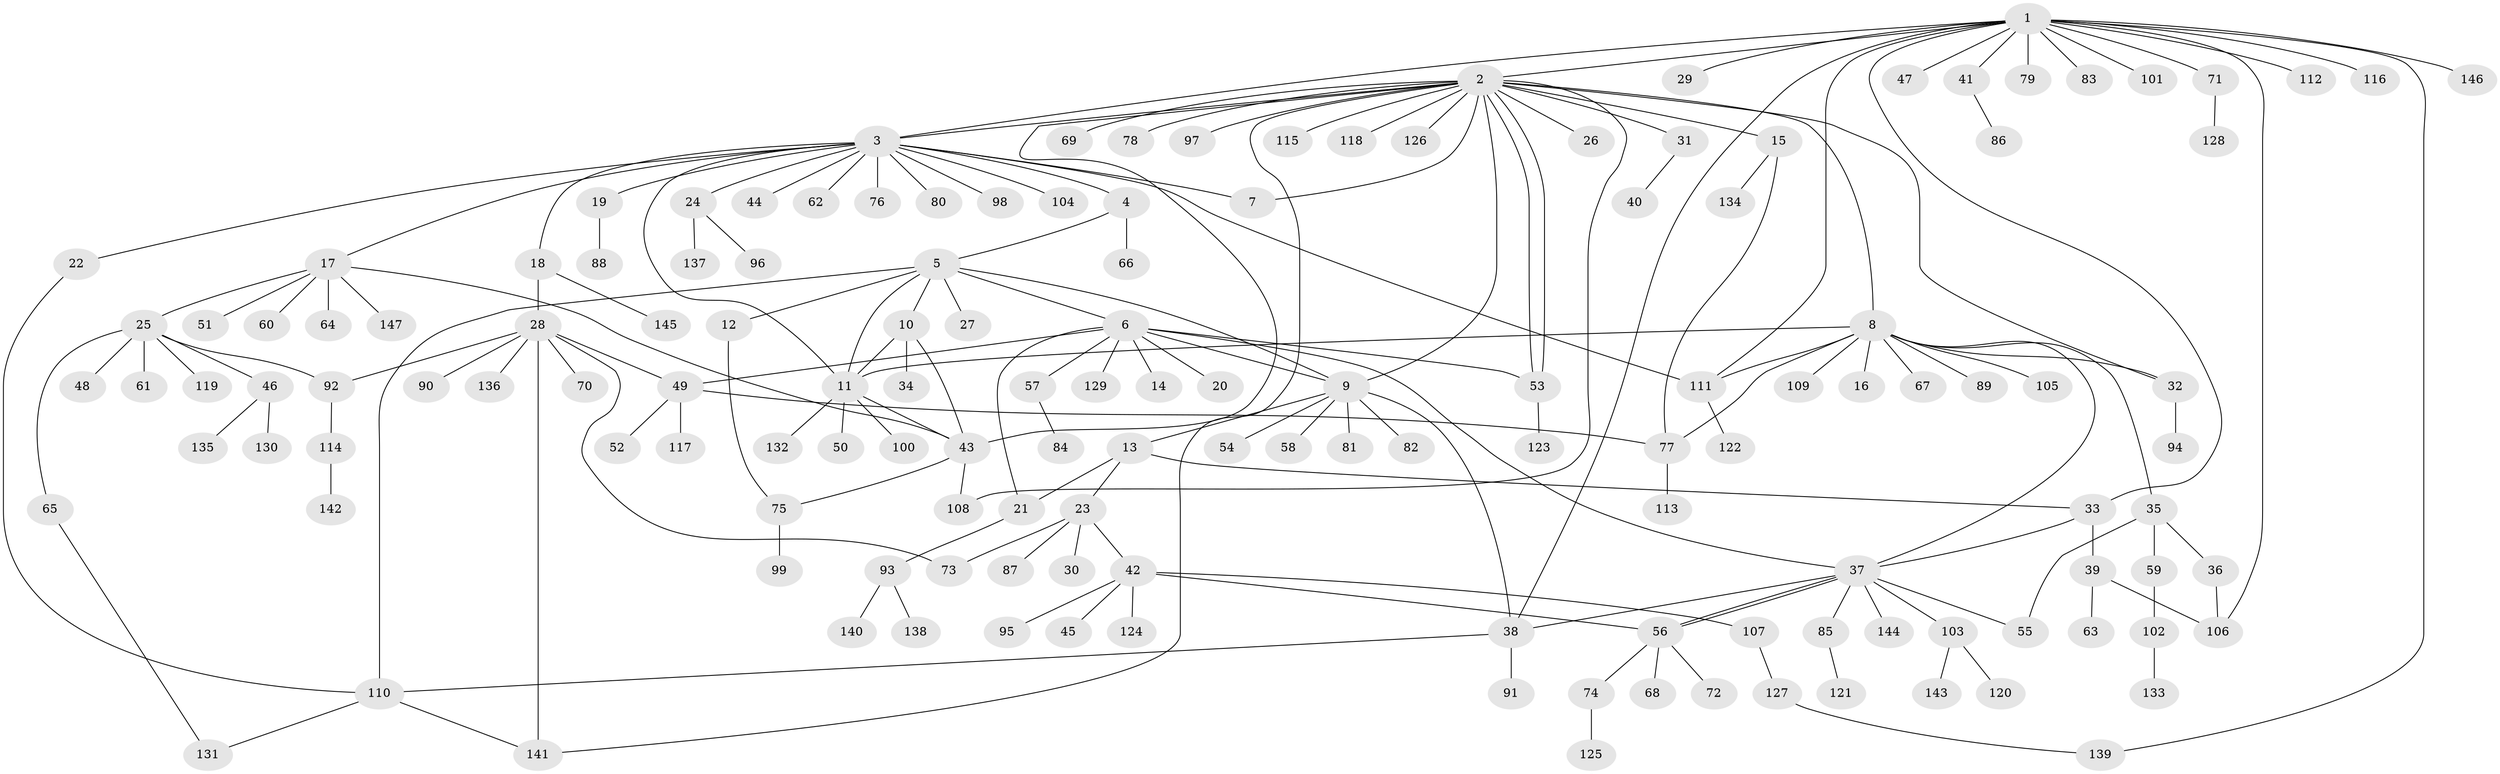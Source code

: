 // Generated by graph-tools (version 1.1) at 2025/14/03/09/25 04:14:36]
// undirected, 147 vertices, 185 edges
graph export_dot {
graph [start="1"]
  node [color=gray90,style=filled];
  1;
  2;
  3;
  4;
  5;
  6;
  7;
  8;
  9;
  10;
  11;
  12;
  13;
  14;
  15;
  16;
  17;
  18;
  19;
  20;
  21;
  22;
  23;
  24;
  25;
  26;
  27;
  28;
  29;
  30;
  31;
  32;
  33;
  34;
  35;
  36;
  37;
  38;
  39;
  40;
  41;
  42;
  43;
  44;
  45;
  46;
  47;
  48;
  49;
  50;
  51;
  52;
  53;
  54;
  55;
  56;
  57;
  58;
  59;
  60;
  61;
  62;
  63;
  64;
  65;
  66;
  67;
  68;
  69;
  70;
  71;
  72;
  73;
  74;
  75;
  76;
  77;
  78;
  79;
  80;
  81;
  82;
  83;
  84;
  85;
  86;
  87;
  88;
  89;
  90;
  91;
  92;
  93;
  94;
  95;
  96;
  97;
  98;
  99;
  100;
  101;
  102;
  103;
  104;
  105;
  106;
  107;
  108;
  109;
  110;
  111;
  112;
  113;
  114;
  115;
  116;
  117;
  118;
  119;
  120;
  121;
  122;
  123;
  124;
  125;
  126;
  127;
  128;
  129;
  130;
  131;
  132;
  133;
  134;
  135;
  136;
  137;
  138;
  139;
  140;
  141;
  142;
  143;
  144;
  145;
  146;
  147;
  1 -- 2;
  1 -- 3;
  1 -- 29;
  1 -- 33;
  1 -- 38;
  1 -- 41;
  1 -- 47;
  1 -- 71;
  1 -- 79;
  1 -- 83;
  1 -- 101;
  1 -- 106;
  1 -- 111;
  1 -- 112;
  1 -- 116;
  1 -- 139;
  1 -- 146;
  2 -- 3;
  2 -- 7;
  2 -- 8;
  2 -- 9;
  2 -- 15;
  2 -- 26;
  2 -- 31;
  2 -- 32;
  2 -- 43;
  2 -- 53;
  2 -- 53;
  2 -- 69;
  2 -- 78;
  2 -- 97;
  2 -- 108;
  2 -- 115;
  2 -- 118;
  2 -- 126;
  2 -- 141;
  3 -- 4;
  3 -- 7;
  3 -- 11;
  3 -- 17;
  3 -- 18;
  3 -- 19;
  3 -- 22;
  3 -- 24;
  3 -- 44;
  3 -- 62;
  3 -- 76;
  3 -- 80;
  3 -- 98;
  3 -- 104;
  3 -- 111;
  4 -- 5;
  4 -- 66;
  5 -- 6;
  5 -- 9;
  5 -- 10;
  5 -- 11;
  5 -- 12;
  5 -- 27;
  5 -- 110;
  6 -- 9;
  6 -- 14;
  6 -- 20;
  6 -- 21;
  6 -- 37;
  6 -- 49;
  6 -- 53;
  6 -- 57;
  6 -- 129;
  8 -- 11;
  8 -- 16;
  8 -- 32;
  8 -- 35;
  8 -- 37;
  8 -- 67;
  8 -- 77;
  8 -- 89;
  8 -- 105;
  8 -- 109;
  8 -- 111;
  9 -- 13;
  9 -- 38;
  9 -- 54;
  9 -- 58;
  9 -- 81;
  9 -- 82;
  10 -- 11;
  10 -- 34;
  10 -- 43;
  11 -- 43;
  11 -- 50;
  11 -- 100;
  11 -- 132;
  12 -- 75;
  13 -- 21;
  13 -- 23;
  13 -- 33;
  15 -- 77;
  15 -- 134;
  17 -- 25;
  17 -- 43;
  17 -- 51;
  17 -- 60;
  17 -- 64;
  17 -- 147;
  18 -- 28;
  18 -- 145;
  19 -- 88;
  21 -- 93;
  22 -- 110;
  23 -- 30;
  23 -- 42;
  23 -- 73;
  23 -- 87;
  24 -- 96;
  24 -- 137;
  25 -- 46;
  25 -- 48;
  25 -- 61;
  25 -- 65;
  25 -- 92;
  25 -- 119;
  28 -- 49;
  28 -- 70;
  28 -- 73;
  28 -- 90;
  28 -- 92;
  28 -- 136;
  28 -- 141;
  31 -- 40;
  32 -- 94;
  33 -- 37;
  33 -- 39;
  35 -- 36;
  35 -- 55;
  35 -- 59;
  36 -- 106;
  37 -- 38;
  37 -- 55;
  37 -- 56;
  37 -- 56;
  37 -- 85;
  37 -- 103;
  37 -- 144;
  38 -- 91;
  38 -- 110;
  39 -- 63;
  39 -- 106;
  41 -- 86;
  42 -- 45;
  42 -- 56;
  42 -- 95;
  42 -- 107;
  42 -- 124;
  43 -- 75;
  43 -- 108;
  46 -- 130;
  46 -- 135;
  49 -- 52;
  49 -- 77;
  49 -- 117;
  53 -- 123;
  56 -- 68;
  56 -- 72;
  56 -- 74;
  57 -- 84;
  59 -- 102;
  65 -- 131;
  71 -- 128;
  74 -- 125;
  75 -- 99;
  77 -- 113;
  85 -- 121;
  92 -- 114;
  93 -- 138;
  93 -- 140;
  102 -- 133;
  103 -- 120;
  103 -- 143;
  107 -- 127;
  110 -- 131;
  110 -- 141;
  111 -- 122;
  114 -- 142;
  127 -- 139;
}
